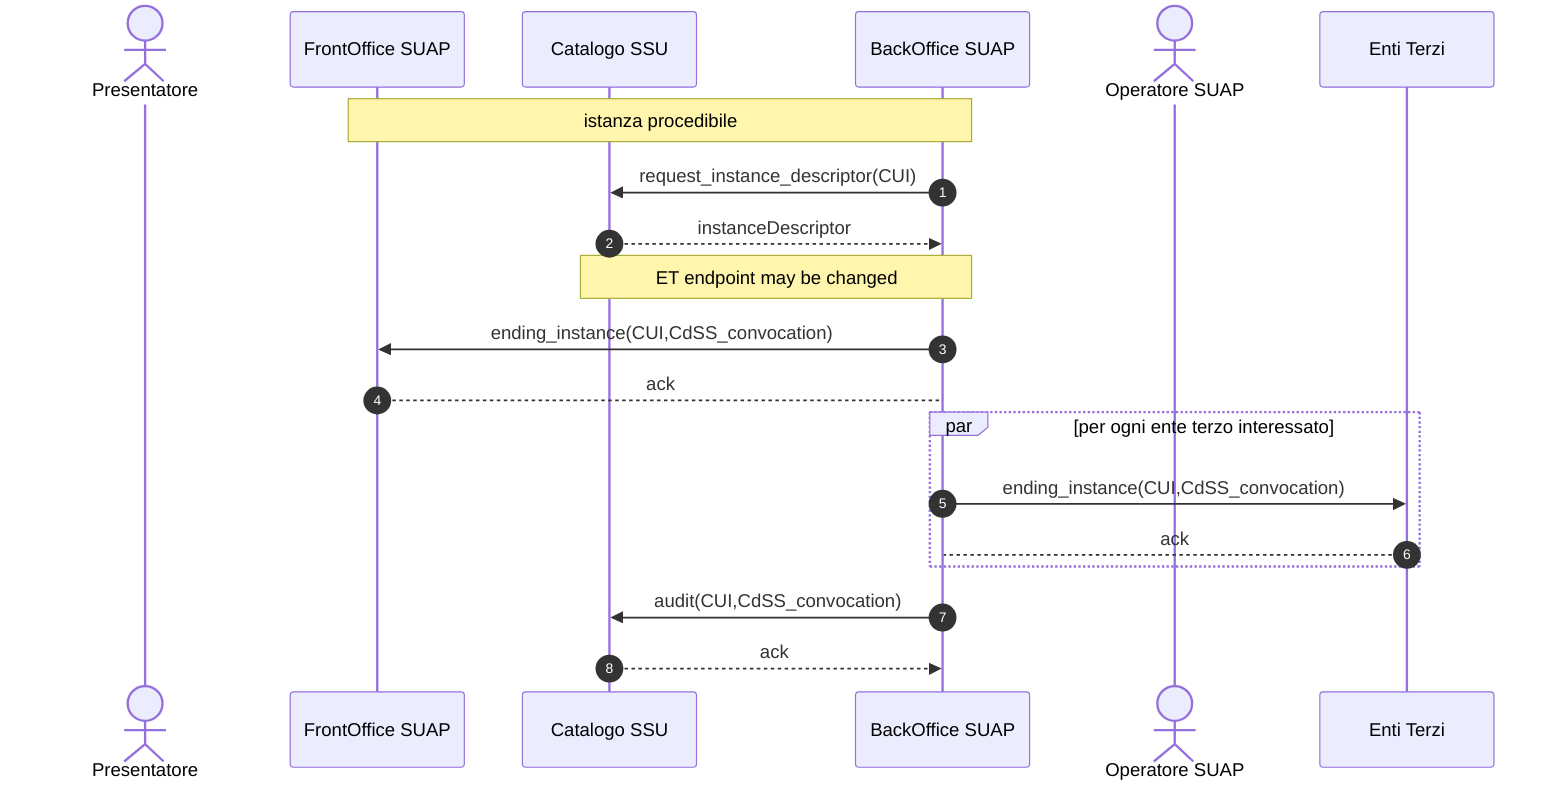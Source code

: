 sequenceDiagram
    autonumber

    actor P as Presentatore    
    participant F as FrontOffice SUAP
    participant C as Catalogo SSU    
    participant B as BackOffice SUAP    
    actor O as Operatore SUAP    
    participant E as Enti Terzi    
 
    Note over F,B: istanza procedibile
    B ->> C: request_instance_descriptor(CUI)
    C -->> B: instanceDescriptor
    Note over C,B: ET endpoint may be changed

            
    B ->> F: ending_instance(CUI,CdSS_convocation)
    F --> B: ack    

    par per ogni ente terzo interessato
        B ->> E: ending_instance(CUI,CdSS_convocation)
        E --> B: ack
    end
    B ->> C: audit(CUI,CdSS_convocation)
    C -->> B: ack